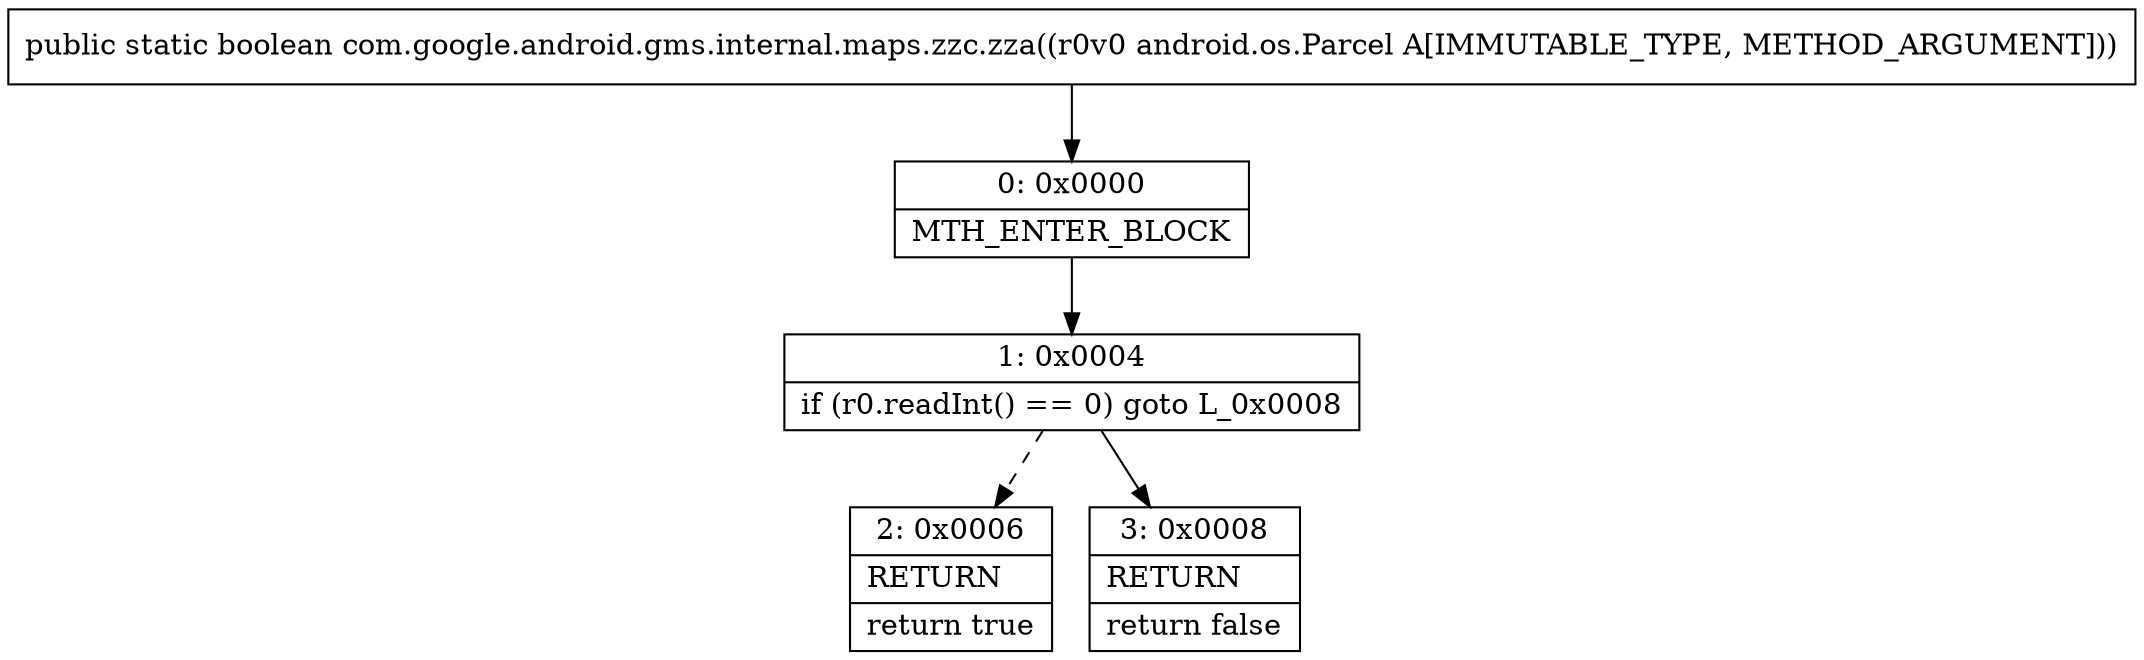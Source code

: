 digraph "CFG forcom.google.android.gms.internal.maps.zzc.zza(Landroid\/os\/Parcel;)Z" {
Node_0 [shape=record,label="{0\:\ 0x0000|MTH_ENTER_BLOCK\l}"];
Node_1 [shape=record,label="{1\:\ 0x0004|if (r0.readInt() == 0) goto L_0x0008\l}"];
Node_2 [shape=record,label="{2\:\ 0x0006|RETURN\l|return true\l}"];
Node_3 [shape=record,label="{3\:\ 0x0008|RETURN\l|return false\l}"];
MethodNode[shape=record,label="{public static boolean com.google.android.gms.internal.maps.zzc.zza((r0v0 android.os.Parcel A[IMMUTABLE_TYPE, METHOD_ARGUMENT])) }"];
MethodNode -> Node_0;
Node_0 -> Node_1;
Node_1 -> Node_2[style=dashed];
Node_1 -> Node_3;
}

